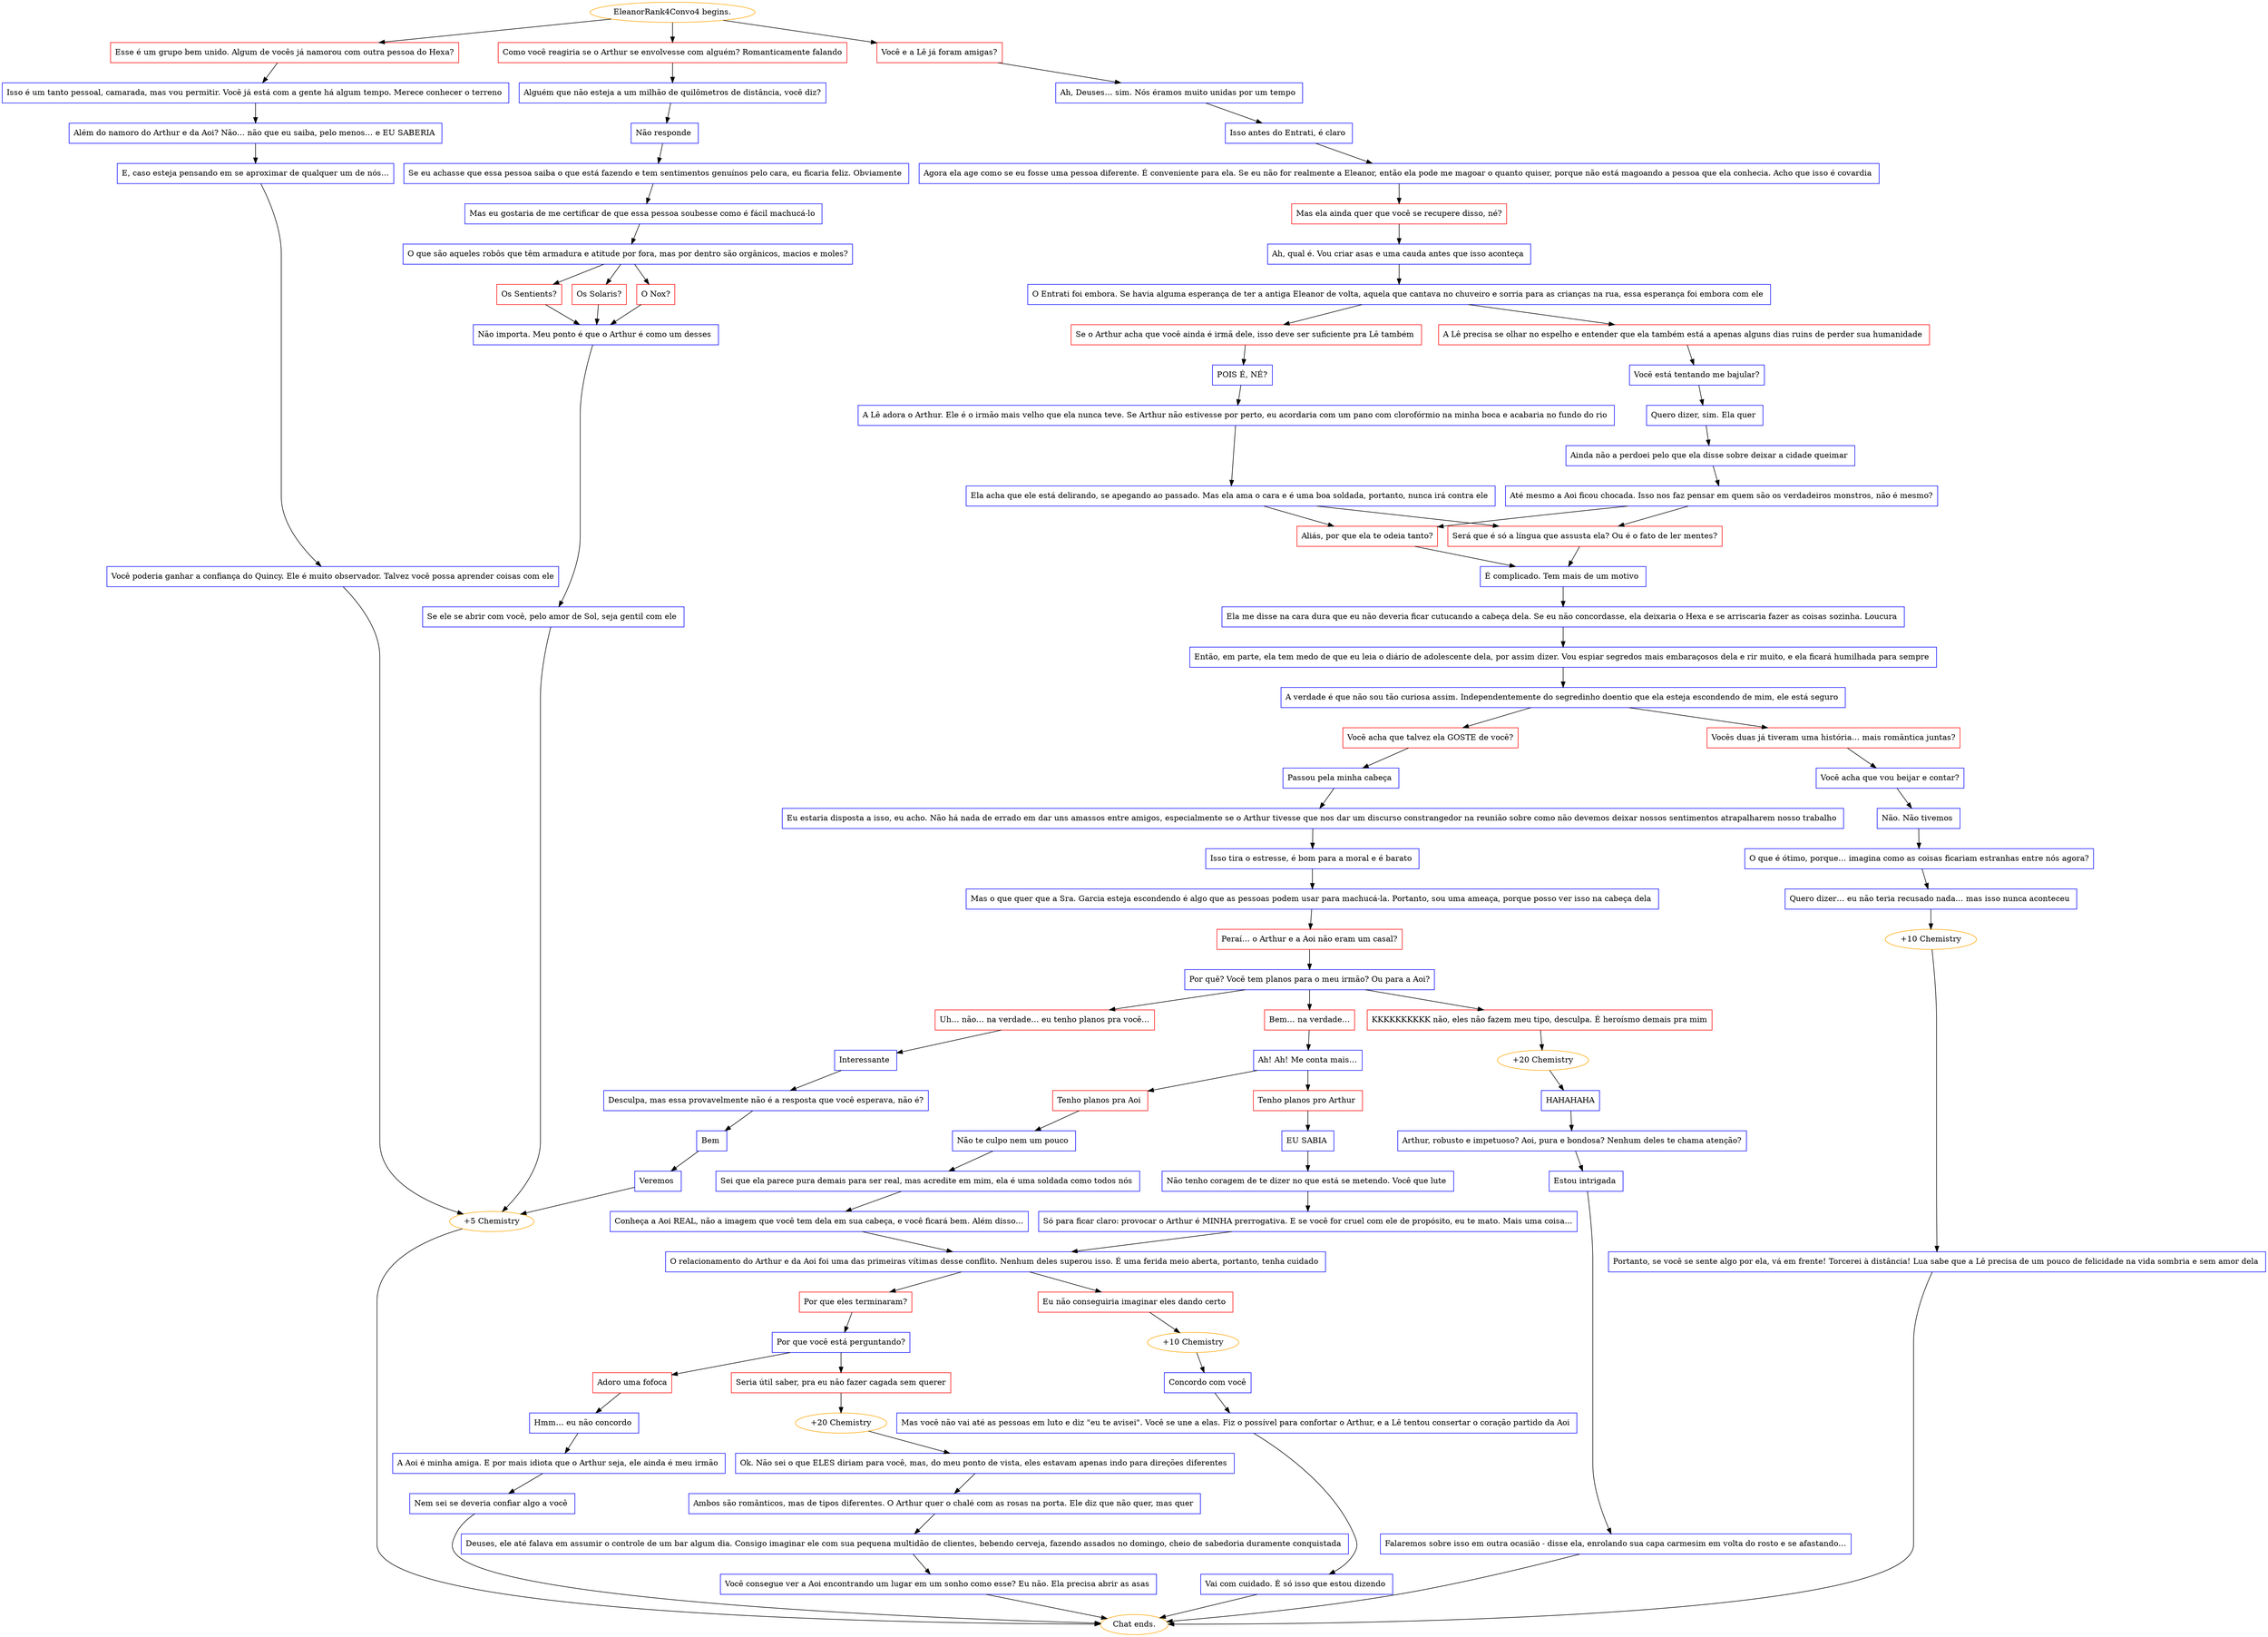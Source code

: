 digraph {
	"EleanorRank4Convo4 begins." [color=orange];
		"EleanorRank4Convo4 begins." -> j513601794;
		"EleanorRank4Convo4 begins." -> j2534796136;
		"EleanorRank4Convo4 begins." -> j3067381647;
	j513601794 [label="Você e a Lê já foram amigas?",shape=box,color=red];
		j513601794 -> j3598789558;
	j2534796136 [label="Esse é um grupo bem unido. Algum de vocês já namorou com outra pessoa do Hexa?",shape=box,color=red];
		j2534796136 -> j2536105692;
	j3067381647 [label="Como você reagiria se o Arthur se envolvesse com alguém? Romanticamente falando",shape=box,color=red];
		j3067381647 -> j1232939267;
	j3598789558 [label="Ah, Deuses… sim. Nós éramos muito unidas por um tempo ",shape=box,color=blue];
		j3598789558 -> j2307653616;
	j2536105692 [label="Isso é um tanto pessoal, camarada, mas vou permitir. Você já está com a gente há algum tempo. Merece conhecer o terreno ",shape=box,color=blue];
		j2536105692 -> j382935697;
	j1232939267 [label="Alguém que não esteja a um milhão de quilômetros de distância, você diz?",shape=box,color=blue];
		j1232939267 -> j1820497624;
	j2307653616 [label="Isso antes do Entrati, é claro ",shape=box,color=blue];
		j2307653616 -> j804803868;
	j382935697 [label="Além do namoro do Arthur e da Aoi? Não… não que eu saiba, pelo menos… e EU SABERIA ",shape=box,color=blue];
		j382935697 -> j3382547185;
	j1820497624 [label="Não responde ",shape=box,color=blue];
		j1820497624 -> j1899571546;
	j804803868 [label="Agora ela age como se eu fosse uma pessoa diferente. É conveniente para ela. Se eu não for realmente a Eleanor, então ela pode me magoar o quanto quiser, porque não está magoando a pessoa que ela conhecia. Acho que isso é covardia ",shape=box,color=blue];
		j804803868 -> j1003977795;
	j3382547185 [label="E, caso esteja pensando em se aproximar de qualquer um de nós…",shape=box,color=blue];
		j3382547185 -> j3246754215;
	j1899571546 [label="Se eu achasse que essa pessoa saiba o que está fazendo e tem sentimentos genuínos pelo cara, eu ficaria feliz. Obviamente ",shape=box,color=blue];
		j1899571546 -> j2099477661;
	j1003977795 [label="Mas ela ainda quer que você se recupere disso, né?",shape=box,color=red];
		j1003977795 -> j2186046296;
	j3246754215 [label="Você poderia ganhar a confiança do Quincy. Ele é muito observador. Talvez você possa aprender coisas com ele",shape=box,color=blue];
		j3246754215 -> j4081414586;
	j2099477661 [label="Mas eu gostaria de me certificar de que essa pessoa soubesse como é fácil machucá-lo ",shape=box,color=blue];
		j2099477661 -> j309443878;
	j2186046296 [label="Ah, qual é. Vou criar asas e uma cauda antes que isso aconteça ",shape=box,color=blue];
		j2186046296 -> j2981307421;
	j4081414586 [label="+5 Chemistry",color=orange];
		j4081414586 -> "Chat ends.";
	j309443878 [label="O que são aqueles robôs que têm armadura e atitude por fora, mas por dentro são orgânicos, macios e moles?",shape=box,color=blue];
		j309443878 -> j1504234969;
		j309443878 -> j3644482342;
		j309443878 -> j3446899939;
	j2981307421 [label="O Entrati foi embora. Se havia alguma esperança de ter a antiga Eleanor de volta, aquela que cantava no chuveiro e sorria para as crianças na rua, essa esperança foi embora com ele ",shape=box,color=blue];
		j2981307421 -> j3389589278;
		j2981307421 -> j969563955;
	"Chat ends." [color=orange];
	j1504234969 [label="Os Solaris?",shape=box,color=red];
		j1504234969 -> j3212468059;
	j3644482342 [label="O Nox?",shape=box,color=red];
		j3644482342 -> j3212468059;
	j3446899939 [label="Os Sentients?",shape=box,color=red];
		j3446899939 -> j3212468059;
	j3389589278 [label="A Lê precisa se olhar no espelho e entender que ela também está a apenas alguns dias ruins de perder sua humanidade ",shape=box,color=red];
		j3389589278 -> j2181317561;
	j969563955 [label="Se o Arthur acha que você ainda é irmã dele, isso deve ser suficiente pra Lê também ",shape=box,color=red];
		j969563955 -> j2046352312;
	j3212468059 [label="Não importa. Meu ponto é que o Arthur é como um desses ",shape=box,color=blue];
		j3212468059 -> j3291076976;
	j2181317561 [label="Você está tentando me bajular?",shape=box,color=blue];
		j2181317561 -> j4100003996;
	j2046352312 [label="POIS É, NÉ?",shape=box,color=blue];
		j2046352312 -> j815643367;
	j3291076976 [label="Se ele se abrir com você, pelo amor de Sol, seja gentil com ele ",shape=box,color=blue];
		j3291076976 -> j4081414586;
	j4100003996 [label="Quero dizer, sim. Ela quer ",shape=box,color=blue];
		j4100003996 -> j732195752;
	j815643367 [label="A Lê adora o Arthur. Ele é o irmão mais velho que ela nunca teve. Se Arthur não estivesse por perto, eu acordaria com um pano com clorofórmio na minha boca e acabaria no fundo do rio ",shape=box,color=blue];
		j815643367 -> j1597267545;
	j732195752 [label="Ainda não a perdoei pelo que ela disse sobre deixar a cidade queimar ",shape=box,color=blue];
		j732195752 -> j853735594;
	j1597267545 [label="Ela acha que ele está delirando, se apegando ao passado. Mas ela ama o cara e é uma boa soldada, portanto, nunca irá contra ele ",shape=box,color=blue];
		j1597267545 -> j1784287276;
		j1597267545 -> j2387564974;
	j853735594 [label="Até mesmo a Aoi ficou chocada. Isso nos faz pensar em quem são os verdadeiros monstros, não é mesmo?",shape=box,color=blue];
		j853735594 -> j1784287276;
		j853735594 -> j2387564974;
	j1784287276 [label="Aliás, por que ela te odeia tanto?",shape=box,color=red];
		j1784287276 -> j1983114621;
	j2387564974 [label="Será que é só a língua que assusta ela? Ou é o fato de ler mentes?",shape=box,color=red];
		j2387564974 -> j1983114621;
	j1983114621 [label="É complicado. Tem mais de um motivo ",shape=box,color=blue];
		j1983114621 -> j2403464033;
	j2403464033 [label="Ela me disse na cara dura que eu não deveria ficar cutucando a cabeça dela. Se eu não concordasse, ela deixaria o Hexa e se arriscaria fazer as coisas sozinha. Loucura ",shape=box,color=blue];
		j2403464033 -> j2973870455;
	j2973870455 [label="Então, em parte, ela tem medo de que eu leia o diário de adolescente dela, por assim dizer. Vou espiar segredos mais embaraçosos dela e rir muito, e ela ficará humilhada para sempre ",shape=box,color=blue];
		j2973870455 -> j2319018841;
	j2319018841 [label="A verdade é que não sou tão curiosa assim. Independentemente do segredinho doentio que ela esteja escondendo de mim, ele está seguro ",shape=box,color=blue];
		j2319018841 -> j2969786946;
		j2319018841 -> j2879258217;
	j2969786946 [label="Vocês duas já tiveram uma história… mais romântica juntas?",shape=box,color=red];
		j2969786946 -> j1906744852;
	j2879258217 [label="Você acha que talvez ela GOSTE de você?",shape=box,color=red];
		j2879258217 -> j4078229456;
	j1906744852 [label="Você acha que vou beijar e contar?",shape=box,color=blue];
		j1906744852 -> j1610414712;
	j4078229456 [label="Passou pela minha cabeça ",shape=box,color=blue];
		j4078229456 -> j2109660652;
	j1610414712 [label="Não. Não tivemos ",shape=box,color=blue];
		j1610414712 -> j356456953;
	j2109660652 [label="Eu estaria disposta a isso, eu acho. Não há nada de errado em dar uns amassos entre amigos, especialmente se o Arthur tivesse que nos dar um discurso constrangedor na reunião sobre como não devemos deixar nossos sentimentos atrapalharem nosso trabalho ",shape=box,color=blue];
		j2109660652 -> j4091115997;
	j356456953 [label="O que é ótimo, porque… imagina como as coisas ficariam estranhas entre nós agora?",shape=box,color=blue];
		j356456953 -> j490109130;
	j4091115997 [label="Isso tira o estresse, é bom para a moral e é barato ",shape=box,color=blue];
		j4091115997 -> j4164472302;
	j490109130 [label="Quero dizer… eu não teria recusado nada… mas isso nunca aconteceu ",shape=box,color=blue];
		j490109130 -> j2700854458;
	j4164472302 [label="Mas o que quer que a Sra. Garcia esteja escondendo é algo que as pessoas podem usar para machucá-la. Portanto, sou uma ameaça, porque posso ver isso na cabeça dela ",shape=box,color=blue];
		j4164472302 -> j2890931647;
	j2700854458 [label="+10 Chemistry",color=orange];
		j2700854458 -> j896881392;
	j2890931647 [label="Peraí… o Arthur e a Aoi não eram um casal?",shape=box,color=red];
		j2890931647 -> j1777440730;
	j896881392 [label="Portanto, se você se sente algo por ela, vá em frente! Torcerei à distância! Lua sabe que a Lê precisa de um pouco de felicidade na vida sombria e sem amor dela ",shape=box,color=blue];
		j896881392 -> "Chat ends.";
	j1777440730 [label="Por quê? Você tem planos para o meu irmão? Ou para a Aoi?",shape=box,color=blue];
		j1777440730 -> j1703450858;
		j1777440730 -> j3127564145;
		j1777440730 -> j1811821358;
	j1703450858 [label="Bem… na verdade…",shape=box,color=red];
		j1703450858 -> j3751741369;
	j3127564145 [label="Uh… não… na verdade… eu tenho planos pra você…",shape=box,color=red];
		j3127564145 -> j2817328568;
	j1811821358 [label="KKKKKKKKKK não, eles não fazem meu tipo, desculpa. É heroísmo demais pra mim",shape=box,color=red];
		j1811821358 -> j2225799553;
	j3751741369 [label="Ah! Ah! Me conta mais…",shape=box,color=blue];
		j3751741369 -> j3834951665;
		j3751741369 -> j1367843028;
	j2817328568 [label="Interessante ",shape=box,color=blue];
		j2817328568 -> j4002062738;
	j2225799553 [label="+20 Chemistry",color=orange];
		j2225799553 -> j3792841118;
	j3834951665 [label="Tenho planos pro Arthur ",shape=box,color=red];
		j3834951665 -> j143813620;
	j1367843028 [label="Tenho planos pra Aoi ",shape=box,color=red];
		j1367843028 -> j3063999322;
	j4002062738 [label="Desculpa, mas essa provavelmente não é a resposta que você esperava, não é?",shape=box,color=blue];
		j4002062738 -> j1871933931;
	j3792841118 [label="HAHAHAHA",shape=box,color=blue];
		j3792841118 -> j408792252;
	j143813620 [label="EU SABIA ",shape=box,color=blue];
		j143813620 -> j1579567267;
	j3063999322 [label="Não te culpo nem um pouco ",shape=box,color=blue];
		j3063999322 -> j2023642320;
	j1871933931 [label="Bem ",shape=box,color=blue];
		j1871933931 -> j2989814684;
	j408792252 [label="Arthur, robusto e impetuoso? Aoi, pura e bondosa? Nenhum deles te chama atenção?",shape=box,color=blue];
		j408792252 -> j816747917;
	j1579567267 [label="Não tenho coragem de te dizer no que está se metendo. Você que lute ",shape=box,color=blue];
		j1579567267 -> j2241281711;
	j2023642320 [label="Sei que ela parece pura demais para ser real, mas acredite em mim, ela é uma soldada como todos nós ",shape=box,color=blue];
		j2023642320 -> j1426372202;
	j2989814684 [label="Veremos ",shape=box,color=blue];
		j2989814684 -> j4081414586;
	j816747917 [label="Estou intrigada ",shape=box,color=blue];
		j816747917 -> j411698530;
	j2241281711 [label="Só para ficar claro: provocar o Arthur é MINHA prerrogativa. E se você for cruel com ele de propósito, eu te mato. Mais uma coisa…",shape=box,color=blue];
		j2241281711 -> j80192259;
	j1426372202 [label="Conheça a Aoi REAL, não a imagem que você tem dela em sua cabeça, e você ficará bem. Além disso…",shape=box,color=blue];
		j1426372202 -> j80192259;
	j411698530 [label="Falaremos sobre isso em outra ocasião - disse ela, enrolando sua capa carmesim em volta do rosto e se afastando…",shape=box,color=blue];
		j411698530 -> "Chat ends.";
	j80192259 [label="O relacionamento do Arthur e da Aoi foi uma das primeiras vítimas desse conflito. Nenhum deles superou isso. É uma ferida meio aberta, portanto, tenha cuidado ",shape=box,color=blue];
		j80192259 -> j1986280922;
		j80192259 -> j1659878390;
	j1986280922 [label="Por que eles terminaram?",shape=box,color=red];
		j1986280922 -> j997138374;
	j1659878390 [label="Eu não conseguiria imaginar eles dando certo ",shape=box,color=red];
		j1659878390 -> j711873546;
	j997138374 [label="Por que você está perguntando?",shape=box,color=blue];
		j997138374 -> j509410487;
		j997138374 -> j4273214666;
	j711873546 [label="+10 Chemistry",color=orange];
		j711873546 -> j4066098274;
	j509410487 [label="Adoro uma fofoca",shape=box,color=red];
		j509410487 -> j1547099358;
	j4273214666 [label="Seria útil saber, pra eu não fazer cagada sem querer",shape=box,color=red];
		j4273214666 -> j1303347856;
	j4066098274 [label="Concordo com você",shape=box,color=blue];
		j4066098274 -> j2937855814;
	j1547099358 [label="Hmm… eu não concordo ",shape=box,color=blue];
		j1547099358 -> j3753562268;
	j1303347856 [label="+20 Chemistry",color=orange];
		j1303347856 -> j3680825660;
	j2937855814 [label="Mas você não vai até as pessoas em luto e diz \"eu te avisei\". Você se une a elas. Fiz o possível para confortar o Arthur, e a Lê tentou consertar o coração partido da Aoi ",shape=box,color=blue];
		j2937855814 -> j3281521726;
	j3753562268 [label="A Aoi é minha amiga. E por mais idiota que o Arthur seja, ele ainda é meu irmão ",shape=box,color=blue];
		j3753562268 -> j4214836199;
	j3680825660 [label="Ok. Não sei o que ELES diriam para você, mas, do meu ponto de vista, eles estavam apenas indo para direções diferentes ",shape=box,color=blue];
		j3680825660 -> j1005512571;
	j3281521726 [label="Vai com cuidado. É só isso que estou dizendo ",shape=box,color=blue];
		j3281521726 -> "Chat ends.";
	j4214836199 [label="Nem sei se deveria confiar algo a você ",shape=box,color=blue];
		j4214836199 -> "Chat ends.";
	j1005512571 [label="Ambos são românticos, mas de tipos diferentes. O Arthur quer o chalé com as rosas na porta. Ele diz que não quer, mas quer ",shape=box,color=blue];
		j1005512571 -> j2971855920;
	j2971855920 [label="Deuses, ele até falava em assumir o controle de um bar algum dia. Consigo imaginar ele com sua pequena multidão de clientes, bebendo cerveja, fazendo assados no domingo, cheio de sabedoria duramente conquistada ",shape=box,color=blue];
		j2971855920 -> j757565186;
	j757565186 [label="Você consegue ver a Aoi encontrando um lugar em um sonho como esse? Eu não. Ela precisa abrir as asas ",shape=box,color=blue];
		j757565186 -> "Chat ends.";
}